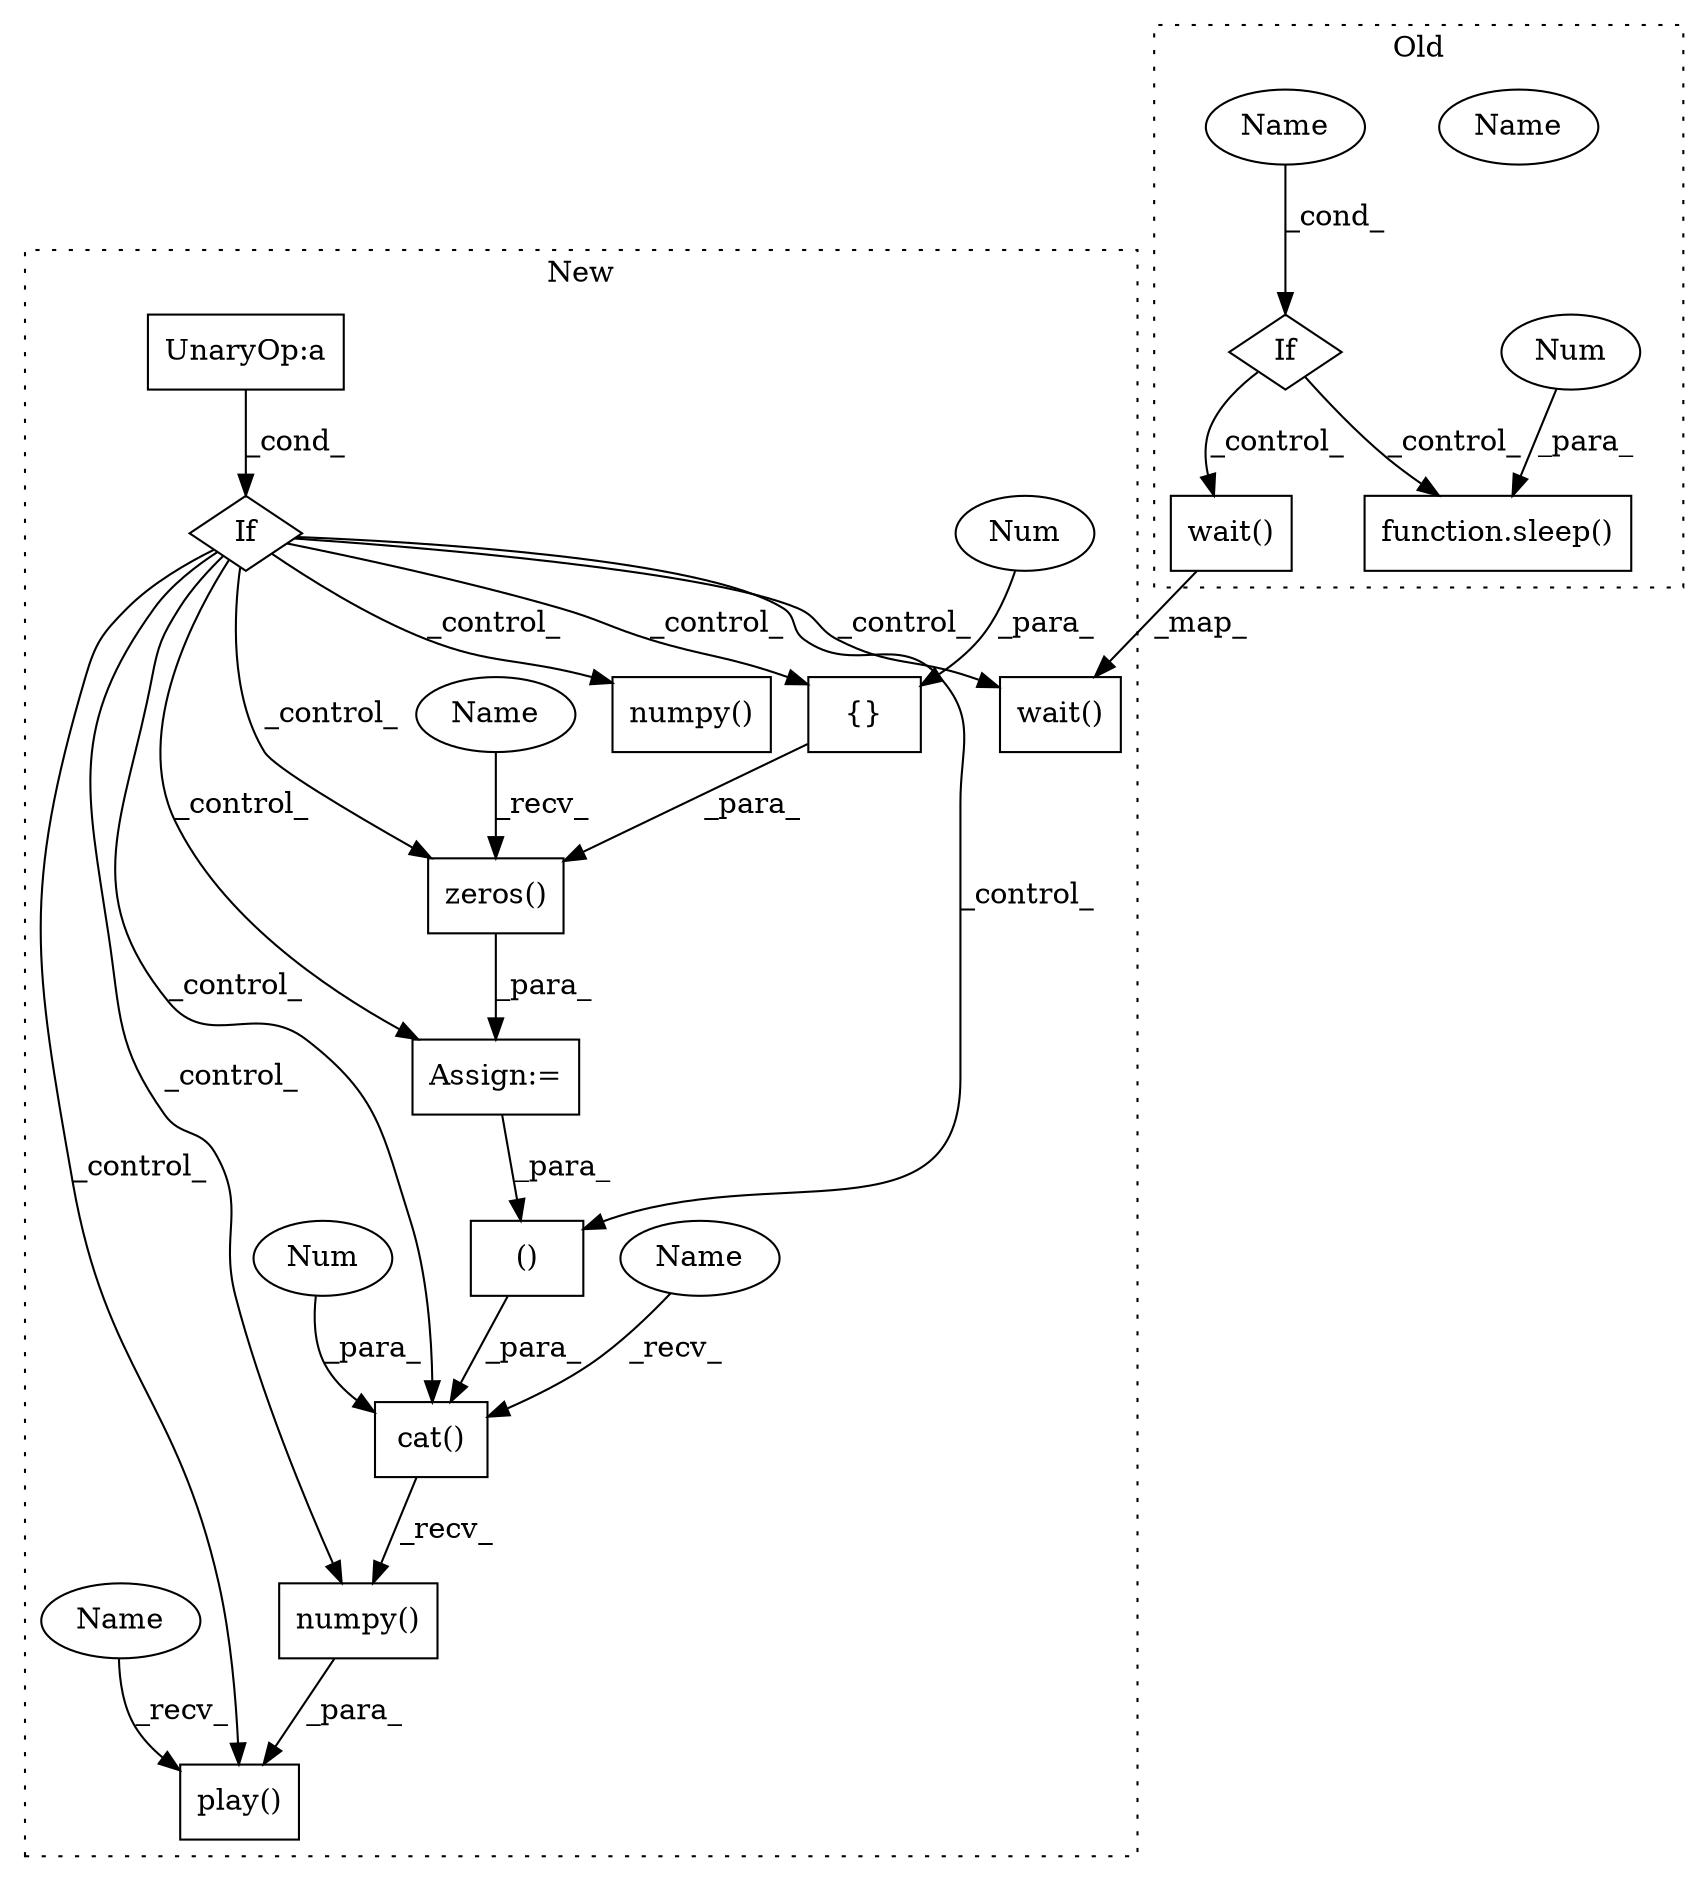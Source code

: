 digraph G {
subgraph cluster0 {
1 [label="wait()" a="75" s="15759" l="18" shape="box"];
6 [label="If" a="96" s="15699" l="3" shape="diamond"];
10 [label="function.sleep()" a="75" s="15790,15799" l="6,1" shape="box"];
12 [label="Name" a="87" s="15702" l="8" shape="ellipse"];
16 [label="Num" a="76" s="15796" l="3" shape="ellipse"];
22 [label="Name" a="87" s="15702" l="8" shape="ellipse"];
label = "Old";
style="dotted";
}
subgraph cluster1 {
2 [label="wait()" a="75" s="15876" l="18" shape="box"];
3 [label="If" a="96" s="15644" l="3" shape="diamond"];
4 [label="UnaryOp:a" a="61" s="15647" l="12" shape="box"];
5 [label="zeros()" a="75" s="15758,15777" l="12,1" shape="box"];
7 [label="()" a="54" s="15822" l="9" shape="box"];
8 [label="{}" a="59" s="15770,15776" l="1,0" shape="box"];
9 [label="cat()" a="75" s="15808,15835" l="10,1" shape="box"];
11 [label="play()" a="75" s="15791,15844" l="17,19" shape="box"];
13 [label="numpy()" a="75" s="15808" l="36" shape="box"];
14 [label="Num" a="76" s="15771" l="5" shape="ellipse"];
15 [label="numpy()" a="75" s="15690" l="11" shape="box"];
17 [label="Num" a="76" s="15834" l="1" shape="ellipse"];
18 [label="Assign:=" a="68" s="15755" l="3" shape="box"];
19 [label="Name" a="87" s="15808" l="5" shape="ellipse"];
20 [label="Name" a="87" s="15758" l="5" shape="ellipse"];
21 [label="Name" a="87" s="15791" l="11" shape="ellipse"];
label = "New";
style="dotted";
}
1 -> 2 [label="_map_"];
3 -> 11 [label="_control_"];
3 -> 18 [label="_control_"];
3 -> 2 [label="_control_"];
3 -> 13 [label="_control_"];
3 -> 7 [label="_control_"];
3 -> 15 [label="_control_"];
3 -> 5 [label="_control_"];
3 -> 9 [label="_control_"];
3 -> 8 [label="_control_"];
4 -> 3 [label="_cond_"];
5 -> 18 [label="_para_"];
6 -> 10 [label="_control_"];
6 -> 1 [label="_control_"];
7 -> 9 [label="_para_"];
8 -> 5 [label="_para_"];
9 -> 13 [label="_recv_"];
13 -> 11 [label="_para_"];
14 -> 8 [label="_para_"];
16 -> 10 [label="_para_"];
17 -> 9 [label="_para_"];
18 -> 7 [label="_para_"];
19 -> 9 [label="_recv_"];
20 -> 5 [label="_recv_"];
21 -> 11 [label="_recv_"];
22 -> 6 [label="_cond_"];
}